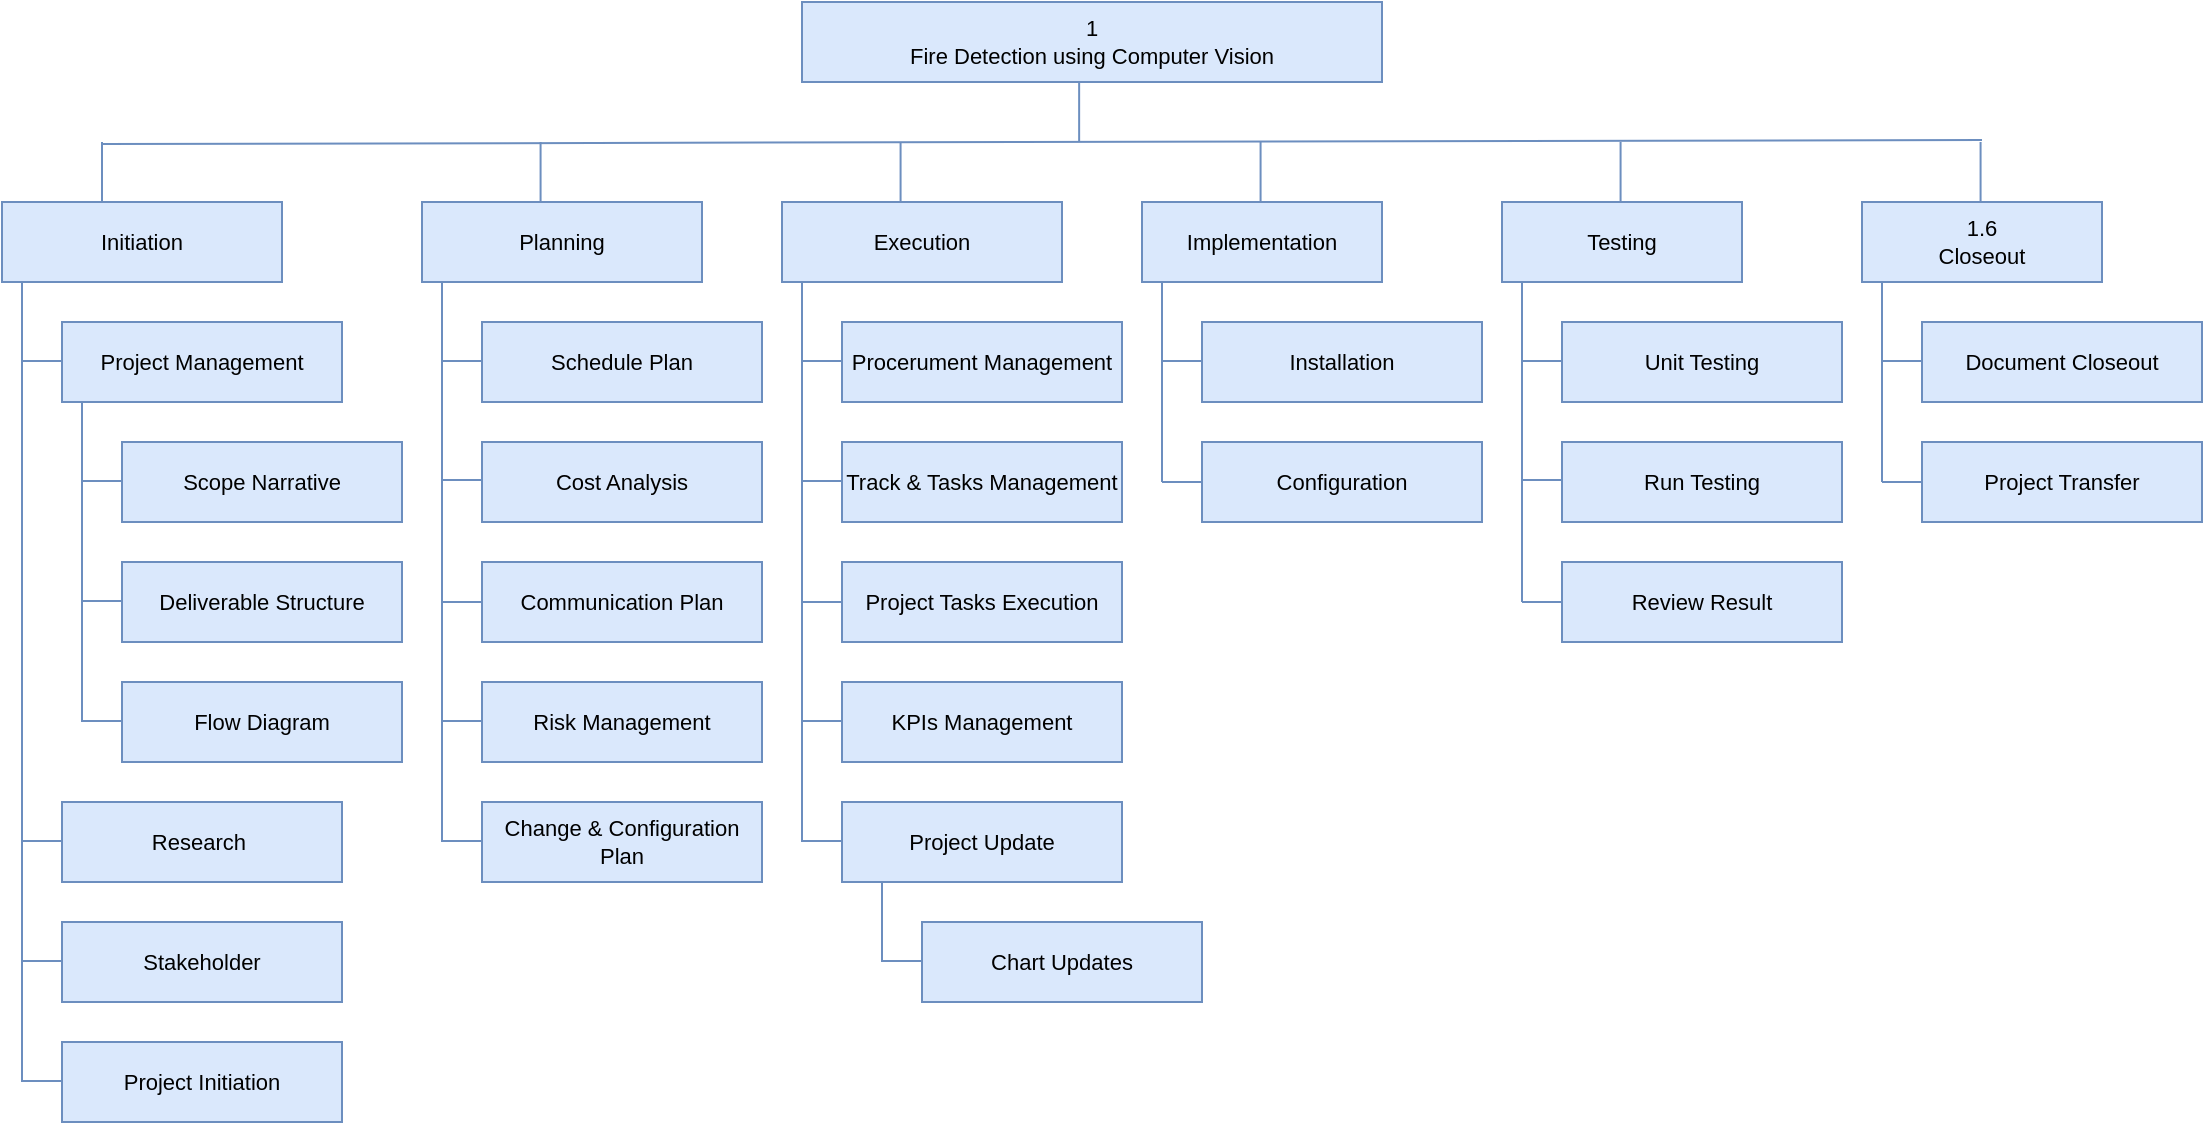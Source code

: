 <mxfile version="12.9.13" type="device"><diagram id="v0pG_O38jkQiZEqHBzd2" name="Page-1"><mxGraphModel dx="1874" dy="592" grid="1" gridSize="10" guides="1" tooltips="1" connect="1" arrows="1" fold="1" page="1" pageScale="1" pageWidth="850" pageHeight="1100" math="0" shadow="0"><root><mxCell id="0"/><mxCell id="1" parent="0"/><mxCell id="gk7IIl9hq7d0uG5pHosI-1" value="&lt;font style=&quot;font-size: 11px;&quot;&gt;&lt;span style=&quot;font-size: 11px;&quot;&gt;1&lt;br style=&quot;font-size: 11px;&quot;&gt;Fire Detection using Computer Vision&lt;/span&gt;&lt;/font&gt;" style="rounded=0;whiteSpace=wrap;html=1;fillColor=#dae8fc;strokeColor=#6c8ebf;fontSize=11;" parent="1" vertex="1"><mxGeometry x="240" y="20" width="290" height="40" as="geometry"/></mxCell><mxCell id="gk7IIl9hq7d0uG5pHosI-2" value="Initiation" style="rounded=0;whiteSpace=wrap;html=1;fillColor=#dae8fc;strokeColor=#6c8ebf;fontSize=11;" parent="1" vertex="1"><mxGeometry x="-160" y="120" width="140" height="40" as="geometry"/></mxCell><mxCell id="gk7IIl9hq7d0uG5pHosI-4" value="Project Initiation" style="rounded=0;whiteSpace=wrap;html=1;fillColor=#dae8fc;strokeColor=#6c8ebf;fontSize=11;" parent="1" vertex="1"><mxGeometry x="-130" y="540" width="140" height="40" as="geometry"/></mxCell><mxCell id="gk7IIl9hq7d0uG5pHosI-9" value="Planning" style="rounded=0;whiteSpace=wrap;html=1;fillColor=#dae8fc;strokeColor=#6c8ebf;fontSize=11;" parent="1" vertex="1"><mxGeometry x="50" y="120" width="140" height="40" as="geometry"/></mxCell><mxCell id="gk7IIl9hq7d0uG5pHosI-10" value="Schedule Plan" style="rounded=0;whiteSpace=wrap;html=1;align=center;fillColor=#dae8fc;strokeColor=#6c8ebf;fontSize=11;" parent="1" vertex="1"><mxGeometry x="80" y="180" width="140" height="40" as="geometry"/></mxCell><mxCell id="gk7IIl9hq7d0uG5pHosI-11" value="Cost Analysis" style="rounded=0;whiteSpace=wrap;html=1;align=center;fillColor=#dae8fc;strokeColor=#6c8ebf;fontSize=11;" parent="1" vertex="1"><mxGeometry x="80" y="240" width="140" height="40" as="geometry"/></mxCell><mxCell id="gk7IIl9hq7d0uG5pHosI-12" value="Communication Plan" style="rounded=0;whiteSpace=wrap;html=1;align=center;fillColor=#dae8fc;strokeColor=#6c8ebf;fontSize=11;" parent="1" vertex="1"><mxGeometry x="80" y="300" width="140" height="40" as="geometry"/></mxCell><mxCell id="gk7IIl9hq7d0uG5pHosI-13" value="Project Management" style="rounded=0;whiteSpace=wrap;html=1;fillColor=#dae8fc;strokeColor=#6c8ebf;fontSize=11;" parent="1" vertex="1"><mxGeometry x="-130" y="180" width="140" height="40" as="geometry"/></mxCell><mxCell id="gk7IIl9hq7d0uG5pHosI-14" value="Scope Narrative" style="rounded=0;whiteSpace=wrap;html=1;fillColor=#dae8fc;strokeColor=#6c8ebf;fontSize=11;" parent="1" vertex="1"><mxGeometry x="-100" y="240" width="140" height="40" as="geometry"/></mxCell><mxCell id="gk7IIl9hq7d0uG5pHosI-15" value="Deliverable Structure" style="rounded=0;whiteSpace=wrap;html=1;fillColor=#dae8fc;strokeColor=#6c8ebf;fontSize=11;" parent="1" vertex="1"><mxGeometry x="-100" y="300" width="140" height="40" as="geometry"/></mxCell><mxCell id="gk7IIl9hq7d0uG5pHosI-16" value="Flow Diagram" style="rounded=0;whiteSpace=wrap;html=1;fillColor=#dae8fc;strokeColor=#6c8ebf;fontSize=11;" parent="1" vertex="1"><mxGeometry x="-100" y="360" width="140" height="40" as="geometry"/></mxCell><mxCell id="gk7IIl9hq7d0uG5pHosI-18" value="Research&amp;nbsp;" style="rounded=0;whiteSpace=wrap;html=1;fillColor=#dae8fc;strokeColor=#6c8ebf;fontSize=11;" parent="1" vertex="1"><mxGeometry x="-130" y="420" width="140" height="40" as="geometry"/></mxCell><mxCell id="gk7IIl9hq7d0uG5pHosI-19" value="Stakeholder" style="rounded=0;whiteSpace=wrap;html=1;fillColor=#dae8fc;strokeColor=#6c8ebf;fontSize=11;" parent="1" vertex="1"><mxGeometry x="-130" y="480" width="140" height="40" as="geometry"/></mxCell><mxCell id="gk7IIl9hq7d0uG5pHosI-20" value="Risk Management" style="rounded=0;whiteSpace=wrap;html=1;align=center;fillColor=#dae8fc;strokeColor=#6c8ebf;fontSize=11;" parent="1" vertex="1"><mxGeometry x="80" y="360" width="140" height="40" as="geometry"/></mxCell><mxCell id="gk7IIl9hq7d0uG5pHosI-21" value="Change &amp;amp; Configuration Plan" style="rounded=0;whiteSpace=wrap;html=1;align=center;fillColor=#dae8fc;strokeColor=#6c8ebf;fontSize=11;" parent="1" vertex="1"><mxGeometry x="80" y="420" width="140" height="40" as="geometry"/></mxCell><mxCell id="gk7IIl9hq7d0uG5pHosI-23" value="Execution" style="rounded=0;whiteSpace=wrap;html=1;align=center;fillColor=#dae8fc;strokeColor=#6c8ebf;fontSize=11;" parent="1" vertex="1"><mxGeometry x="230" y="120" width="140" height="40" as="geometry"/></mxCell><mxCell id="gk7IIl9hq7d0uG5pHosI-24" value="&lt;font style=&quot;font-size: 11px&quot;&gt;Procerument Management&lt;/font&gt;" style="rounded=0;whiteSpace=wrap;html=1;fillColor=#dae8fc;strokeColor=#6c8ebf;fontSize=11;" parent="1" vertex="1"><mxGeometry x="260" y="180" width="140" height="40" as="geometry"/></mxCell><mxCell id="gk7IIl9hq7d0uG5pHosI-25" value="Track &amp;amp; Tasks Management" style="rounded=0;whiteSpace=wrap;html=1;fillColor=#dae8fc;strokeColor=#6c8ebf;fontSize=11;" parent="1" vertex="1"><mxGeometry x="260" y="240" width="140" height="40" as="geometry"/></mxCell><mxCell id="gk7IIl9hq7d0uG5pHosI-26" value="Project Tasks Execution" style="rounded=0;whiteSpace=wrap;html=1;fillColor=#dae8fc;strokeColor=#6c8ebf;fontSize=11;" parent="1" vertex="1"><mxGeometry x="260" y="300" width="140" height="40" as="geometry"/></mxCell><mxCell id="gk7IIl9hq7d0uG5pHosI-27" value="KPIs Management" style="rounded=0;whiteSpace=wrap;html=1;fillColor=#dae8fc;strokeColor=#6c8ebf;fontSize=11;" parent="1" vertex="1"><mxGeometry x="260" y="360" width="140" height="40" as="geometry"/></mxCell><mxCell id="gk7IIl9hq7d0uG5pHosI-28" value="Project Update" style="rounded=0;whiteSpace=wrap;html=1;fillColor=#dae8fc;strokeColor=#6c8ebf;fontSize=11;" parent="1" vertex="1"><mxGeometry x="260" y="420" width="140" height="40" as="geometry"/></mxCell><mxCell id="gk7IIl9hq7d0uG5pHosI-29" value="Chart Updates" style="rounded=0;whiteSpace=wrap;html=1;fillColor=#dae8fc;strokeColor=#6c8ebf;fontSize=11;" parent="1" vertex="1"><mxGeometry x="300" y="480" width="140" height="40" as="geometry"/></mxCell><mxCell id="gk7IIl9hq7d0uG5pHosI-30" value="1.6&lt;br style=&quot;font-size: 11px;&quot;&gt;Closeout" style="rounded=0;whiteSpace=wrap;html=1;align=center;fillColor=#dae8fc;strokeColor=#6c8ebf;fontSize=11;" parent="1" vertex="1"><mxGeometry x="770" y="120" width="120" height="40" as="geometry"/></mxCell><mxCell id="gk7IIl9hq7d0uG5pHosI-31" value="Document Closeout" style="rounded=0;whiteSpace=wrap;html=1;align=center;fillColor=#dae8fc;strokeColor=#6c8ebf;fontSize=11;" parent="1" vertex="1"><mxGeometry x="800" y="180" width="140" height="40" as="geometry"/></mxCell><mxCell id="gk7IIl9hq7d0uG5pHosI-32" value="Project Transfer" style="rounded=0;whiteSpace=wrap;html=1;align=center;fillColor=#dae8fc;strokeColor=#6c8ebf;fontSize=11;" parent="1" vertex="1"><mxGeometry x="800" y="240" width="140" height="40" as="geometry"/></mxCell><mxCell id="gk7IIl9hq7d0uG5pHosI-33" value="Implementation" style="rounded=0;whiteSpace=wrap;html=1;align=center;fillColor=#dae8fc;strokeColor=#6c8ebf;fontSize=11;" parent="1" vertex="1"><mxGeometry x="410" y="120" width="120" height="40" as="geometry"/></mxCell><mxCell id="gk7IIl9hq7d0uG5pHosI-34" value="Installation" style="rounded=0;whiteSpace=wrap;html=1;align=center;fillColor=#dae8fc;strokeColor=#6c8ebf;fontSize=11;" parent="1" vertex="1"><mxGeometry x="440" y="180" width="140" height="40" as="geometry"/></mxCell><mxCell id="gk7IIl9hq7d0uG5pHosI-35" value="Configuration" style="rounded=0;whiteSpace=wrap;html=1;align=center;fillColor=#dae8fc;strokeColor=#6c8ebf;fontSize=11;" parent="1" vertex="1"><mxGeometry x="440" y="240" width="140" height="40" as="geometry"/></mxCell><mxCell id="gk7IIl9hq7d0uG5pHosI-36" value="Testing" style="rounded=0;whiteSpace=wrap;html=1;align=center;fillColor=#dae8fc;strokeColor=#6c8ebf;fontSize=11;" parent="1" vertex="1"><mxGeometry x="590" y="120" width="120" height="40" as="geometry"/></mxCell><mxCell id="gk7IIl9hq7d0uG5pHosI-37" value="Unit Testing" style="rounded=0;whiteSpace=wrap;html=1;align=center;fillColor=#dae8fc;strokeColor=#6c8ebf;fontSize=11;" parent="1" vertex="1"><mxGeometry x="620" y="180" width="140" height="40" as="geometry"/></mxCell><mxCell id="gk7IIl9hq7d0uG5pHosI-39" value="Run Testing" style="rounded=0;whiteSpace=wrap;html=1;align=center;fillColor=#dae8fc;strokeColor=#6c8ebf;fontSize=11;" parent="1" vertex="1"><mxGeometry x="620" y="240" width="140" height="40" as="geometry"/></mxCell><mxCell id="gk7IIl9hq7d0uG5pHosI-40" value="Review Result" style="rounded=0;whiteSpace=wrap;html=1;align=center;fillColor=#dae8fc;strokeColor=#6c8ebf;fontSize=11;" parent="1" vertex="1"><mxGeometry x="620" y="300" width="140" height="40" as="geometry"/></mxCell><mxCell id="gk7IIl9hq7d0uG5pHosI-42" value="" style="endArrow=none;html=1;fillColor=#dae8fc;strokeColor=#6c8ebf;fontSize=11;" parent="1" edge="1"><mxGeometry width="50" height="50" relative="1" as="geometry"><mxPoint x="-150" y="490" as="sourcePoint"/><mxPoint x="-150" y="160" as="targetPoint"/></mxGeometry></mxCell><mxCell id="gk7IIl9hq7d0uG5pHosI-43" value="" style="endArrow=none;html=1;fillColor=#dae8fc;strokeColor=#6c8ebf;fontSize=11;" parent="1" edge="1"><mxGeometry width="50" height="50" relative="1" as="geometry"><mxPoint x="-150" y="199.5" as="sourcePoint"/><mxPoint x="-130" y="199.5" as="targetPoint"/></mxGeometry></mxCell><mxCell id="gk7IIl9hq7d0uG5pHosI-48" value="" style="endArrow=none;html=1;fillColor=#dae8fc;strokeColor=#6c8ebf;fontSize=11;" parent="1" edge="1"><mxGeometry width="50" height="50" relative="1" as="geometry"><mxPoint x="-150" y="439.5" as="sourcePoint"/><mxPoint x="-130" y="439.5" as="targetPoint"/></mxGeometry></mxCell><mxCell id="gk7IIl9hq7d0uG5pHosI-49" value="" style="endArrow=none;html=1;fillColor=#dae8fc;strokeColor=#6c8ebf;fontSize=11;" parent="1" edge="1"><mxGeometry width="50" height="50" relative="1" as="geometry"><mxPoint x="-150" y="559.5" as="sourcePoint"/><mxPoint x="-130" y="559.5" as="targetPoint"/></mxGeometry></mxCell><mxCell id="gk7IIl9hq7d0uG5pHosI-52" value="" style="endArrow=none;html=1;fillColor=#dae8fc;strokeColor=#6c8ebf;fontSize=11;" parent="1" edge="1"><mxGeometry width="50" height="50" relative="1" as="geometry"><mxPoint x="-120" y="380" as="sourcePoint"/><mxPoint x="-120" y="220" as="targetPoint"/></mxGeometry></mxCell><mxCell id="gk7IIl9hq7d0uG5pHosI-62" value="" style="endArrow=none;html=1;fillColor=#dae8fc;strokeColor=#6c8ebf;fontSize=11;" parent="1" edge="1"><mxGeometry width="50" height="50" relative="1" as="geometry"><mxPoint x="60" y="440" as="sourcePoint"/><mxPoint x="60" y="160" as="targetPoint"/></mxGeometry></mxCell><mxCell id="gk7IIl9hq7d0uG5pHosI-63" value="" style="endArrow=none;html=1;fillColor=#dae8fc;strokeColor=#6c8ebf;fontSize=11;" parent="1" edge="1"><mxGeometry width="50" height="50" relative="1" as="geometry"><mxPoint x="60" y="199.5" as="sourcePoint"/><mxPoint x="80" y="199.5" as="targetPoint"/></mxGeometry></mxCell><mxCell id="gk7IIl9hq7d0uG5pHosI-64" value="" style="endArrow=none;html=1;fillColor=#dae8fc;strokeColor=#6c8ebf;fontSize=11;" parent="1" edge="1"><mxGeometry width="50" height="50" relative="1" as="geometry"><mxPoint x="780" y="199.5" as="sourcePoint"/><mxPoint x="800" y="199.5" as="targetPoint"/></mxGeometry></mxCell><mxCell id="gk7IIl9hq7d0uG5pHosI-65" value="" style="endArrow=none;html=1;fillColor=#dae8fc;strokeColor=#6c8ebf;fontSize=11;" parent="1" edge="1"><mxGeometry width="50" height="50" relative="1" as="geometry"><mxPoint x="60" y="259" as="sourcePoint"/><mxPoint x="80" y="259" as="targetPoint"/></mxGeometry></mxCell><mxCell id="gk7IIl9hq7d0uG5pHosI-67" value="" style="endArrow=none;html=1;fillColor=#dae8fc;strokeColor=#6c8ebf;fontSize=11;" parent="1" edge="1"><mxGeometry width="50" height="50" relative="1" as="geometry"><mxPoint x="60" y="379.5" as="sourcePoint"/><mxPoint x="80" y="379.5" as="targetPoint"/></mxGeometry></mxCell><mxCell id="gk7IIl9hq7d0uG5pHosI-68" value="" style="endArrow=none;html=1;fillColor=#dae8fc;strokeColor=#6c8ebf;fontSize=11;" parent="1" edge="1"><mxGeometry width="50" height="50" relative="1" as="geometry"><mxPoint x="240" y="199.5" as="sourcePoint"/><mxPoint x="260" y="199.5" as="targetPoint"/></mxGeometry></mxCell><mxCell id="gk7IIl9hq7d0uG5pHosI-69" value="" style="endArrow=none;html=1;fillColor=#dae8fc;strokeColor=#6c8ebf;fontSize=11;" parent="1" edge="1"><mxGeometry width="50" height="50" relative="1" as="geometry"><mxPoint x="60" y="439.5" as="sourcePoint"/><mxPoint x="80" y="439.5" as="targetPoint"/></mxGeometry></mxCell><mxCell id="gk7IIl9hq7d0uG5pHosI-70" value="" style="endArrow=none;html=1;fillColor=#dae8fc;strokeColor=#6c8ebf;fontSize=11;" parent="1" edge="1"><mxGeometry width="50" height="50" relative="1" as="geometry"><mxPoint x="60" y="320" as="sourcePoint"/><mxPoint x="80" y="320" as="targetPoint"/></mxGeometry></mxCell><mxCell id="gk7IIl9hq7d0uG5pHosI-71" value="" style="endArrow=none;html=1;fillColor=#dae8fc;strokeColor=#6c8ebf;fontSize=11;" parent="1" edge="1"><mxGeometry width="50" height="50" relative="1" as="geometry"><mxPoint x="240" y="440" as="sourcePoint"/><mxPoint x="240" y="160" as="targetPoint"/></mxGeometry></mxCell><mxCell id="gk7IIl9hq7d0uG5pHosI-72" value="" style="endArrow=none;html=1;fillColor=#dae8fc;strokeColor=#6c8ebf;fontSize=11;" parent="1" edge="1"><mxGeometry width="50" height="50" relative="1" as="geometry"><mxPoint x="240" y="259.5" as="sourcePoint"/><mxPoint x="260" y="259.5" as="targetPoint"/></mxGeometry></mxCell><mxCell id="gk7IIl9hq7d0uG5pHosI-73" value="" style="endArrow=none;html=1;fillColor=#dae8fc;strokeColor=#6c8ebf;fontSize=11;" parent="1" edge="1"><mxGeometry width="50" height="50" relative="1" as="geometry"><mxPoint x="420" y="199.5" as="sourcePoint"/><mxPoint x="440" y="199.5" as="targetPoint"/></mxGeometry></mxCell><mxCell id="gk7IIl9hq7d0uG5pHosI-74" value="" style="endArrow=none;html=1;fillColor=#dae8fc;strokeColor=#6c8ebf;fontSize=11;" parent="1" edge="1"><mxGeometry width="50" height="50" relative="1" as="geometry"><mxPoint x="240" y="320" as="sourcePoint"/><mxPoint x="260" y="320" as="targetPoint"/></mxGeometry></mxCell><mxCell id="gk7IIl9hq7d0uG5pHosI-75" value="" style="endArrow=none;html=1;fillColor=#dae8fc;strokeColor=#6c8ebf;fontSize=11;" parent="1" edge="1"><mxGeometry width="50" height="50" relative="1" as="geometry"><mxPoint x="240" y="379.5" as="sourcePoint"/><mxPoint x="260" y="379.5" as="targetPoint"/></mxGeometry></mxCell><mxCell id="gk7IIl9hq7d0uG5pHosI-76" value="" style="endArrow=none;html=1;fillColor=#dae8fc;strokeColor=#6c8ebf;fontSize=11;" parent="1" edge="1"><mxGeometry width="50" height="50" relative="1" as="geometry"><mxPoint x="240" y="439.5" as="sourcePoint"/><mxPoint x="260" y="439.5" as="targetPoint"/></mxGeometry></mxCell><mxCell id="gk7IIl9hq7d0uG5pHosI-77" value="" style="endArrow=none;html=1;fillColor=#dae8fc;strokeColor=#6c8ebf;fontSize=11;" parent="1" edge="1"><mxGeometry width="50" height="50" relative="1" as="geometry"><mxPoint x="600" y="259" as="sourcePoint"/><mxPoint x="620" y="259" as="targetPoint"/></mxGeometry></mxCell><mxCell id="gk7IIl9hq7d0uG5pHosI-78" value="" style="endArrow=none;html=1;fillColor=#dae8fc;strokeColor=#6c8ebf;fontSize=11;" parent="1" edge="1"><mxGeometry width="50" height="50" relative="1" as="geometry"><mxPoint x="420" y="260" as="sourcePoint"/><mxPoint x="440" y="260" as="targetPoint"/></mxGeometry></mxCell><mxCell id="gk7IIl9hq7d0uG5pHosI-79" value="" style="endArrow=none;html=1;fillColor=#dae8fc;strokeColor=#6c8ebf;fontSize=11;" parent="1" edge="1"><mxGeometry width="50" height="50" relative="1" as="geometry"><mxPoint x="600" y="199.5" as="sourcePoint"/><mxPoint x="620" y="199.5" as="targetPoint"/></mxGeometry></mxCell><mxCell id="gk7IIl9hq7d0uG5pHosI-80" value="" style="endArrow=none;html=1;fillColor=#dae8fc;strokeColor=#6c8ebf;fontSize=11;" parent="1" edge="1"><mxGeometry width="50" height="50" relative="1" as="geometry"><mxPoint x="600" y="320" as="sourcePoint"/><mxPoint x="620" y="320" as="targetPoint"/></mxGeometry></mxCell><mxCell id="gk7IIl9hq7d0uG5pHosI-81" value="" style="endArrow=none;html=1;fillColor=#dae8fc;strokeColor=#6c8ebf;fontSize=11;" parent="1" edge="1"><mxGeometry width="50" height="50" relative="1" as="geometry"><mxPoint x="420" y="260" as="sourcePoint"/><mxPoint x="420" y="160" as="targetPoint"/></mxGeometry></mxCell><mxCell id="gk7IIl9hq7d0uG5pHosI-82" value="" style="endArrow=none;html=1;fillColor=#dae8fc;strokeColor=#6c8ebf;fontSize=11;" parent="1" edge="1"><mxGeometry width="50" height="50" relative="1" as="geometry"><mxPoint x="600" y="320" as="sourcePoint"/><mxPoint x="600" y="160" as="targetPoint"/></mxGeometry></mxCell><mxCell id="gk7IIl9hq7d0uG5pHosI-84" value="" style="endArrow=none;html=1;fillColor=#dae8fc;strokeColor=#6c8ebf;fontSize=11;" parent="1" edge="1"><mxGeometry width="50" height="50" relative="1" as="geometry"><mxPoint x="780" y="260" as="sourcePoint"/><mxPoint x="780" y="160" as="targetPoint"/></mxGeometry></mxCell><mxCell id="gk7IIl9hq7d0uG5pHosI-85" value="" style="endArrow=none;html=1;fillColor=#dae8fc;strokeColor=#6c8ebf;fontSize=11;" parent="1" edge="1"><mxGeometry width="50" height="50" relative="1" as="geometry"><mxPoint x="780" y="260" as="sourcePoint"/><mxPoint x="800" y="260" as="targetPoint"/></mxGeometry></mxCell><mxCell id="gk7IIl9hq7d0uG5pHosI-88" value="" style="endArrow=none;html=1;fillColor=#dae8fc;strokeColor=#6c8ebf;fontSize=11;" parent="1" edge="1"><mxGeometry width="50" height="50" relative="1" as="geometry"><mxPoint x="-150" y="499.5" as="sourcePoint"/><mxPoint x="-130" y="499.5" as="targetPoint"/></mxGeometry></mxCell><mxCell id="gk7IIl9hq7d0uG5pHosI-90" value="" style="endArrow=none;html=1;fillColor=#dae8fc;strokeColor=#6c8ebf;fontSize=11;" parent="1" edge="1"><mxGeometry width="50" height="50" relative="1" as="geometry"><mxPoint x="-110" y="91" as="sourcePoint"/><mxPoint x="830" y="89" as="targetPoint"/></mxGeometry></mxCell><mxCell id="gk7IIl9hq7d0uG5pHosI-91" value="" style="endArrow=none;html=1;fillColor=#dae8fc;strokeColor=#6c8ebf;fontSize=11;" parent="1" edge="1"><mxGeometry width="50" height="50" relative="1" as="geometry"><mxPoint x="-110" y="90" as="sourcePoint"/><mxPoint x="-110" y="120" as="targetPoint"/></mxGeometry></mxCell><mxCell id="gk7IIl9hq7d0uG5pHosI-92" value="" style="endArrow=none;html=1;fillColor=#dae8fc;strokeColor=#6c8ebf;fontSize=11;" parent="1" edge="1"><mxGeometry width="50" height="50" relative="1" as="geometry"><mxPoint x="469.29" y="90" as="sourcePoint"/><mxPoint x="469.29" y="120" as="targetPoint"/></mxGeometry></mxCell><mxCell id="gk7IIl9hq7d0uG5pHosI-93" value="" style="endArrow=none;html=1;fillColor=#dae8fc;strokeColor=#6c8ebf;fontSize=11;" parent="1" edge="1"><mxGeometry width="50" height="50" relative="1" as="geometry"><mxPoint x="649.29" y="90" as="sourcePoint"/><mxPoint x="649.29" y="120" as="targetPoint"/></mxGeometry></mxCell><mxCell id="gk7IIl9hq7d0uG5pHosI-94" value="" style="endArrow=none;html=1;fillColor=#dae8fc;strokeColor=#6c8ebf;fontSize=11;" parent="1" edge="1"><mxGeometry width="50" height="50" relative="1" as="geometry"><mxPoint x="109.29" y="90" as="sourcePoint"/><mxPoint x="109.29" y="120" as="targetPoint"/></mxGeometry></mxCell><mxCell id="gk7IIl9hq7d0uG5pHosI-95" value="" style="endArrow=none;html=1;fillColor=#dae8fc;strokeColor=#6c8ebf;fontSize=11;" parent="1" edge="1"><mxGeometry width="50" height="50" relative="1" as="geometry"><mxPoint x="289.29" y="90" as="sourcePoint"/><mxPoint x="289.29" y="120" as="targetPoint"/></mxGeometry></mxCell><mxCell id="gk7IIl9hq7d0uG5pHosI-96" value="" style="endArrow=none;html=1;fillColor=#dae8fc;strokeColor=#6c8ebf;fontSize=11;" parent="1" edge="1"><mxGeometry width="50" height="50" relative="1" as="geometry"><mxPoint x="829.29" y="90" as="sourcePoint"/><mxPoint x="829.29" y="120" as="targetPoint"/></mxGeometry></mxCell><mxCell id="gk7IIl9hq7d0uG5pHosI-100" value="" style="endArrow=none;html=1;fillColor=#dae8fc;strokeColor=#6c8ebf;fontSize=11;" parent="1" edge="1"><mxGeometry width="50" height="50" relative="1" as="geometry"><mxPoint x="378.57" y="60" as="sourcePoint"/><mxPoint x="378.57" y="90" as="targetPoint"/></mxGeometry></mxCell><mxCell id="S6wT0WbC9MZ7D64IU1F--7" value="" style="endArrow=none;html=1;fillColor=#dae8fc;strokeColor=#6c8ebf;fontSize=11;" parent="1" edge="1"><mxGeometry width="50" height="50" relative="1" as="geometry"><mxPoint x="240" y="440" as="sourcePoint"/><mxPoint x="240" y="160" as="targetPoint"/></mxGeometry></mxCell><mxCell id="S6wT0WbC9MZ7D64IU1F--8" value="" style="endArrow=none;html=1;fillColor=#dae8fc;strokeColor=#6c8ebf;fontSize=11;" parent="1" edge="1"><mxGeometry width="50" height="50" relative="1" as="geometry"><mxPoint x="280" y="500" as="sourcePoint"/><mxPoint x="280" y="460" as="targetPoint"/></mxGeometry></mxCell><mxCell id="S6wT0WbC9MZ7D64IU1F--9" value="" style="endArrow=none;html=1;fillColor=#dae8fc;strokeColor=#6c8ebf;fontSize=11;" parent="1" edge="1"><mxGeometry width="50" height="50" relative="1" as="geometry"><mxPoint x="-150" y="550" as="sourcePoint"/><mxPoint x="-150" y="160" as="targetPoint"/></mxGeometry></mxCell><mxCell id="S6wT0WbC9MZ7D64IU1F--10" value="" style="endArrow=none;html=1;fillColor=#dae8fc;strokeColor=#6c8ebf;fontSize=11;" parent="1" edge="1"><mxGeometry width="50" height="50" relative="1" as="geometry"><mxPoint x="-150" y="560" as="sourcePoint"/><mxPoint x="-150" y="160" as="targetPoint"/></mxGeometry></mxCell><mxCell id="S6wT0WbC9MZ7D64IU1F--12" value="" style="endArrow=none;html=1;fillColor=#dae8fc;strokeColor=#6c8ebf;fontSize=11;" parent="1" edge="1"><mxGeometry width="50" height="50" relative="1" as="geometry"><mxPoint x="60" y="440" as="sourcePoint"/><mxPoint x="60" y="160" as="targetPoint"/></mxGeometry></mxCell><mxCell id="S6wT0WbC9MZ7D64IU1F--13" value="" style="endArrow=none;html=1;fillColor=#dae8fc;strokeColor=#6c8ebf;fontSize=11;" parent="1" edge="1"><mxGeometry width="50" height="50" relative="1" as="geometry"><mxPoint x="60" y="440" as="sourcePoint"/><mxPoint x="60" y="160" as="targetPoint"/></mxGeometry></mxCell><mxCell id="S6wT0WbC9MZ7D64IU1F--14" value="" style="endArrow=none;html=1;fillColor=#dae8fc;strokeColor=#6c8ebf;fontSize=11;" parent="1" edge="1"><mxGeometry width="50" height="50" relative="1" as="geometry"><mxPoint x="-120" y="319.5" as="sourcePoint"/><mxPoint x="-100" y="319.5" as="targetPoint"/></mxGeometry></mxCell><mxCell id="S6wT0WbC9MZ7D64IU1F--15" value="" style="endArrow=none;html=1;fillColor=#dae8fc;strokeColor=#6c8ebf;fontSize=11;" parent="1" edge="1"><mxGeometry width="50" height="50" relative="1" as="geometry"><mxPoint x="-120" y="379.5" as="sourcePoint"/><mxPoint x="-100" y="379.5" as="targetPoint"/></mxGeometry></mxCell><mxCell id="S6wT0WbC9MZ7D64IU1F--16" value="" style="endArrow=none;html=1;fillColor=#dae8fc;strokeColor=#6c8ebf;fontSize=11;" parent="1" edge="1"><mxGeometry width="50" height="50" relative="1" as="geometry"><mxPoint x="-120" y="259.5" as="sourcePoint"/><mxPoint x="-100" y="259.5" as="targetPoint"/></mxGeometry></mxCell><mxCell id="S6wT0WbC9MZ7D64IU1F--17" value="" style="endArrow=none;html=1;fillColor=#dae8fc;strokeColor=#6c8ebf;fontSize=11;" parent="1" edge="1"><mxGeometry width="50" height="50" relative="1" as="geometry"><mxPoint x="280" y="499.5" as="sourcePoint"/><mxPoint x="300" y="499.5" as="targetPoint"/></mxGeometry></mxCell></root></mxGraphModel></diagram></mxfile>